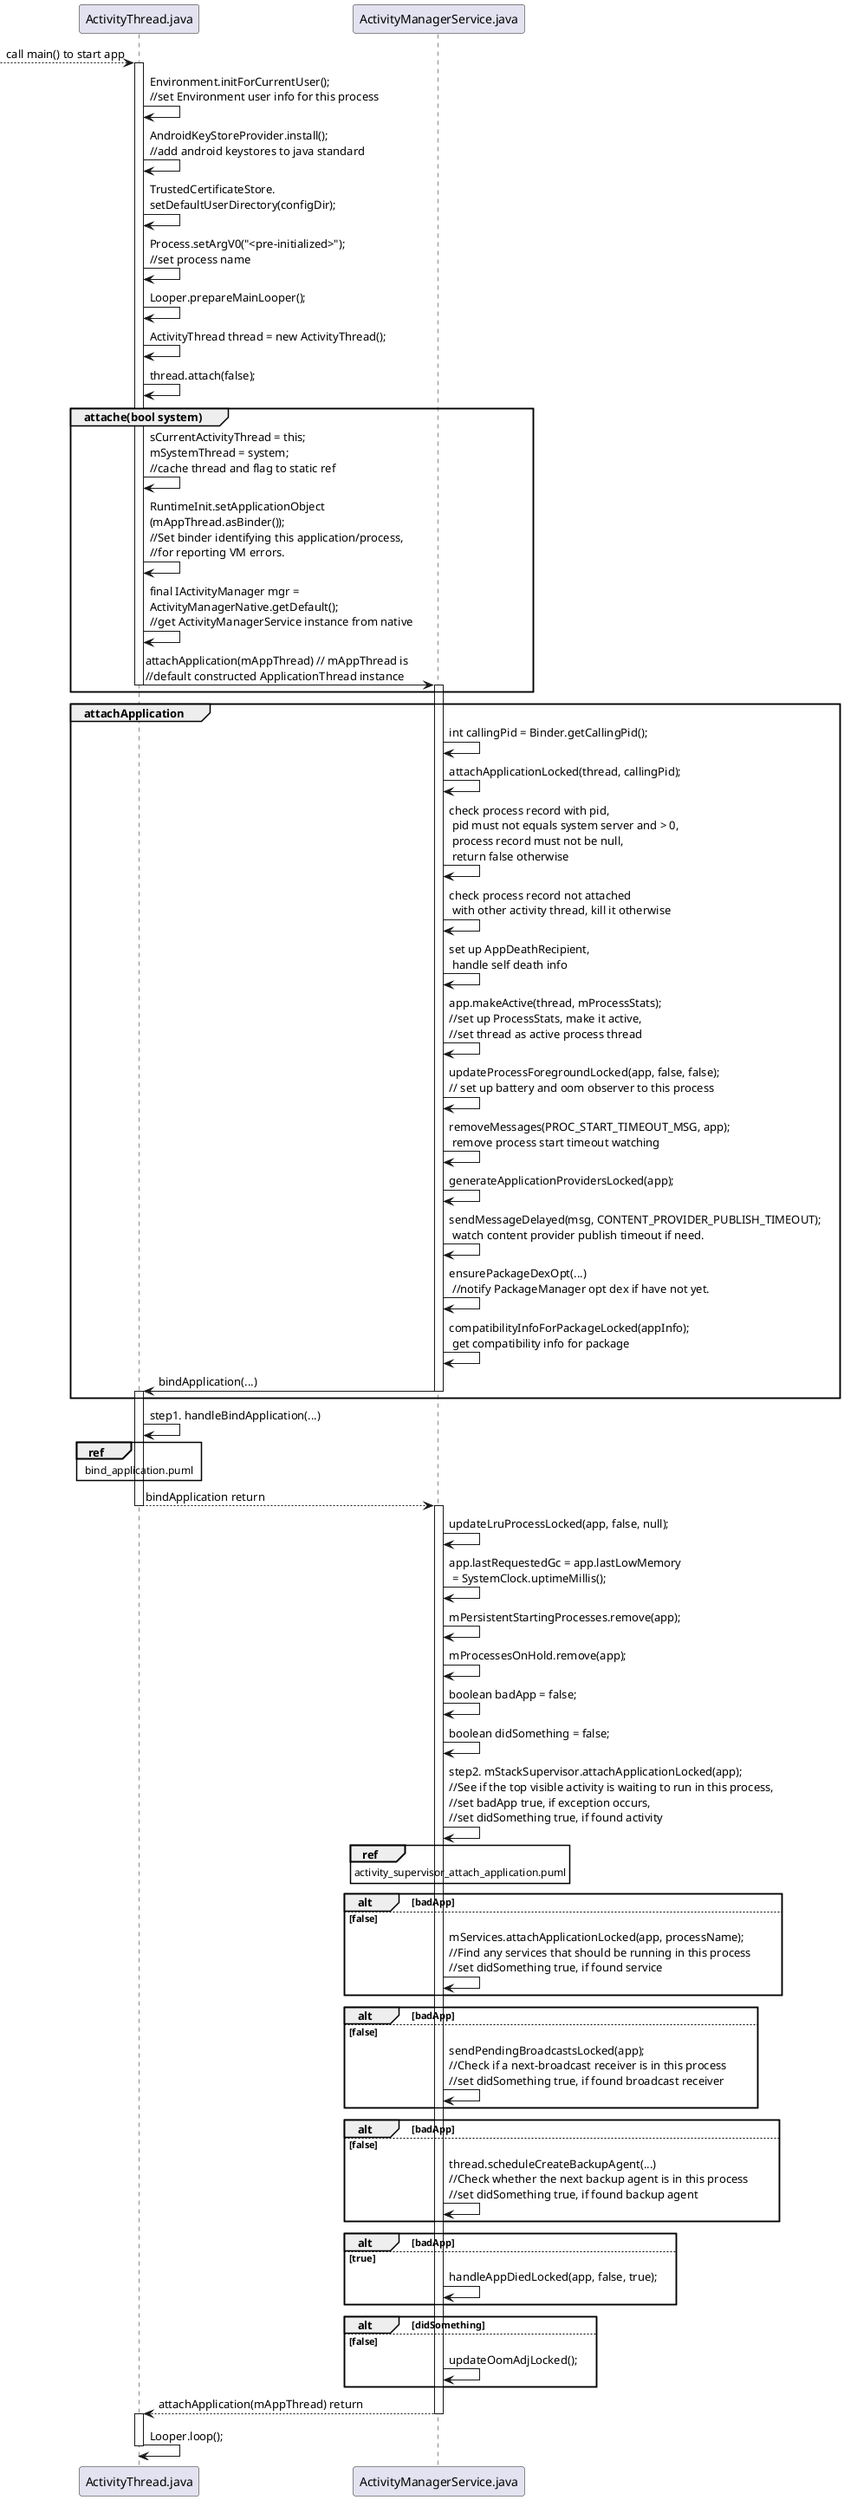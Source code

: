 @startuml
participant ActivityThread as "ActivityThread.java"
participant ActivityManagerService as "ActivityManagerService.java"

--> ActivityThread : call main() to start app

activate ActivityThread

ActivityThread -> ActivityThread : Environment.initForCurrentUser();\
\n//set Environment user info for this process

ActivityThread -> ActivityThread : AndroidKeyStoreProvider.install();\
\n//add android keystores to java standard

ActivityThread -> ActivityThread : TrustedCertificateStore.\
\nsetDefaultUserDirectory(configDir);\

ActivityThread -> ActivityThread : Process.setArgV0("<pre-initialized>");\
\n//set process name

ActivityThread -> ActivityThread : Looper.prepareMainLooper();

ActivityThread -> ActivityThread : ActivityThread thread = new ActivityThread();

ActivityThread -> ActivityThread : thread.attach(false);


group attache(bool system)

    ActivityThread -> ActivityThread : sCurrentActivityThread = this;\
    \nmSystemThread = system;\
    \n//cache thread and flag to static ref

    ActivityThread -> ActivityThread : RuntimeInit.setApplicationObject\
    \n(mAppThread.asBinder());\
    \n//Set binder identifying this application/process,\
    \n//for reporting VM errors.

    ActivityThread -> ActivityThread : final IActivityManager mgr = \
    \nActivityManagerNative.getDefault();\
    \n//get ActivityManagerService instance from native

    ActivityThread -> ActivityManagerService : attachApplication(mAppThread) // mAppThread is\
    \n//default constructed ApplicationThread instance

deactivate ActivityThread
activate ActivityManagerService
end


group attachApplication
ActivityManagerService -> ActivityManagerService : int callingPid = Binder.getCallingPid();

ActivityManagerService -> ActivityManagerService : attachApplicationLocked(thread, callingPid);

ActivityManagerService -> ActivityManagerService : check process record with pid,\
 \n pid must not equals system server and > 0,\
 \n process record must not be null,\
 \n return false otherwise

ActivityManagerService -> ActivityManagerService : check process record not attached\
 \n with other activity thread, kill it otherwise

ActivityManagerService -> ActivityManagerService : set up AppDeathRecipient,\
 \n handle self death info

ActivityManagerService -> ActivityManagerService : app.makeActive(thread, mProcessStats);\
 \n//set up ProcessStats, make it active,\
 \n//set thread as active process thread

ActivityManagerService -> ActivityManagerService : updateProcessForegroundLocked(app, false, false);\
\n// set up battery and oom observer to this process

ActivityManagerService -> ActivityManagerService : removeMessages(PROC_START_TIMEOUT_MSG, app);\
\n remove process start timeout watching

ActivityManagerService -> ActivityManagerService : generateApplicationProvidersLocked(app);

ActivityManagerService -> ActivityManagerService : sendMessageDelayed(msg, CONTENT_PROVIDER_PUBLISH_TIMEOUT);\
\n watch content provider publish timeout if need.

ActivityManagerService -> ActivityManagerService :  ensurePackageDexOpt(...)\
\n //notify PackageManager opt dex if have not yet.

ActivityManagerService -> ActivityManagerService : compatibilityInfoForPackageLocked(appInfo);\
\n get compatibility info for package

ActivityManagerService -> ActivityThread : bindApplication(...)
deactivate ActivityManagerService
activate ActivityThread
end

ActivityThread -> ActivityThread : step1. handleBindApplication(...)

ref over ActivityThread : bind_application.puml

ActivityThread --> ActivityManagerService : bindApplication return


deactivate ActivityThread
activate ActivityManagerService

ActivityManagerService -> ActivityManagerService : updateLruProcessLocked(app, false, null);

ActivityManagerService -> ActivityManagerService : app.lastRequestedGc = app.lastLowMemory \
\n = SystemClock.uptimeMillis();

ActivityManagerService -> ActivityManagerService : mPersistentStartingProcesses.remove(app);

ActivityManagerService -> ActivityManagerService : mProcessesOnHold.remove(app);

ActivityManagerService -> ActivityManagerService : boolean badApp = false;

ActivityManagerService -> ActivityManagerService : boolean didSomething = false;

ActivityManagerService -> ActivityManagerService : step2. mStackSupervisor.attachApplicationLocked(app);\
\n//See if the top visible activity is waiting to run in this process,\
\n//set badApp true, if exception occurs,\
\n//set didSomething true, if found activity

ref over ActivityManagerService : activity_supervisor_attach_application.puml

alt badApp
else false
    ActivityManagerService -> ActivityManagerService : mServices.attachApplicationLocked(app, processName);\
    \n//Find any services that should be running in this process\
    \n//set didSomething true, if found service
end

alt badApp
else false
    ActivityManagerService -> ActivityManagerService : sendPendingBroadcastsLocked(app);\
    \n//Check if a next-broadcast receiver is in this process\
    \n//set didSomething true, if found broadcast receiver
end

alt badApp
else false
    ActivityManagerService -> ActivityManagerService : thread.scheduleCreateBackupAgent(...)\
    \n//Check whether the next backup agent is in this process\
    \n//set didSomething true, if found backup agent
end

alt badApp
else true
    ActivityManagerService -> ActivityManagerService : handleAppDiedLocked(app, false, true);
end

alt didSomething
else false
    ActivityManagerService -> ActivityManagerService : updateOomAdjLocked();
end

ActivityManagerService --> ActivityThread : attachApplication(mAppThread) return

deactivate ActivityManagerService
activate ActivityThread


ActivityThread -> ActivityThread : Looper.loop();

deactivate ActivityThread
@enduml